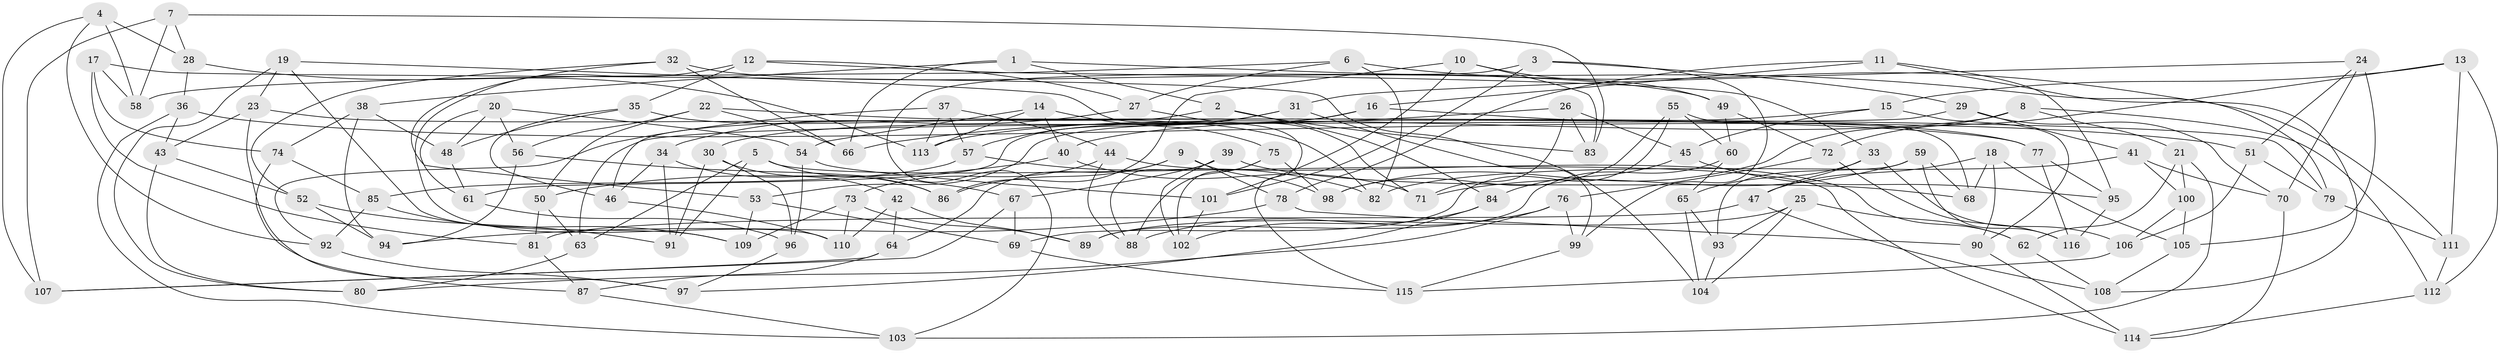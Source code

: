 // Generated by graph-tools (version 1.1) at 2025/26/03/09/25 03:26:55]
// undirected, 116 vertices, 232 edges
graph export_dot {
graph [start="1"]
  node [color=gray90,style=filled];
  1;
  2;
  3;
  4;
  5;
  6;
  7;
  8;
  9;
  10;
  11;
  12;
  13;
  14;
  15;
  16;
  17;
  18;
  19;
  20;
  21;
  22;
  23;
  24;
  25;
  26;
  27;
  28;
  29;
  30;
  31;
  32;
  33;
  34;
  35;
  36;
  37;
  38;
  39;
  40;
  41;
  42;
  43;
  44;
  45;
  46;
  47;
  48;
  49;
  50;
  51;
  52;
  53;
  54;
  55;
  56;
  57;
  58;
  59;
  60;
  61;
  62;
  63;
  64;
  65;
  66;
  67;
  68;
  69;
  70;
  71;
  72;
  73;
  74;
  75;
  76;
  77;
  78;
  79;
  80;
  81;
  82;
  83;
  84;
  85;
  86;
  87;
  88;
  89;
  90;
  91;
  92;
  93;
  94;
  95;
  96;
  97;
  98;
  99;
  100;
  101;
  102;
  103;
  104;
  105;
  106;
  107;
  108;
  109;
  110;
  111;
  112;
  113;
  114;
  115;
  116;
  1 -- 38;
  1 -- 66;
  1 -- 2;
  1 -- 79;
  2 -- 84;
  2 -- 46;
  2 -- 83;
  3 -- 103;
  3 -- 99;
  3 -- 29;
  3 -- 101;
  4 -- 58;
  4 -- 28;
  4 -- 92;
  4 -- 107;
  5 -- 63;
  5 -- 86;
  5 -- 114;
  5 -- 91;
  6 -- 111;
  6 -- 27;
  6 -- 82;
  6 -- 58;
  7 -- 107;
  7 -- 58;
  7 -- 83;
  7 -- 28;
  8 -- 113;
  8 -- 21;
  8 -- 112;
  8 -- 98;
  9 -- 98;
  9 -- 78;
  9 -- 86;
  9 -- 64;
  10 -- 49;
  10 -- 83;
  10 -- 101;
  10 -- 86;
  11 -- 78;
  11 -- 108;
  11 -- 95;
  11 -- 16;
  12 -- 27;
  12 -- 110;
  12 -- 35;
  12 -- 33;
  13 -- 72;
  13 -- 15;
  13 -- 111;
  13 -- 112;
  14 -- 54;
  14 -- 113;
  14 -- 40;
  14 -- 75;
  15 -- 45;
  15 -- 40;
  15 -- 90;
  16 -- 30;
  16 -- 53;
  16 -- 77;
  17 -- 104;
  17 -- 81;
  17 -- 74;
  17 -- 58;
  18 -- 47;
  18 -- 90;
  18 -- 105;
  18 -- 68;
  19 -- 23;
  19 -- 80;
  19 -- 109;
  19 -- 115;
  20 -- 48;
  20 -- 56;
  20 -- 61;
  20 -- 54;
  21 -- 100;
  21 -- 62;
  21 -- 103;
  22 -- 50;
  22 -- 79;
  22 -- 56;
  22 -- 66;
  23 -- 43;
  23 -- 97;
  23 -- 77;
  24 -- 31;
  24 -- 70;
  24 -- 105;
  24 -- 51;
  25 -- 104;
  25 -- 62;
  25 -- 93;
  25 -- 89;
  26 -- 83;
  26 -- 66;
  26 -- 45;
  26 -- 71;
  27 -- 34;
  27 -- 71;
  28 -- 113;
  28 -- 36;
  29 -- 41;
  29 -- 70;
  29 -- 63;
  30 -- 91;
  30 -- 42;
  30 -- 96;
  31 -- 57;
  31 -- 99;
  31 -- 61;
  32 -- 66;
  32 -- 52;
  32 -- 49;
  32 -- 53;
  33 -- 106;
  33 -- 47;
  33 -- 65;
  34 -- 91;
  34 -- 86;
  34 -- 46;
  35 -- 46;
  35 -- 82;
  35 -- 48;
  36 -- 43;
  36 -- 51;
  36 -- 103;
  37 -- 92;
  37 -- 44;
  37 -- 113;
  37 -- 57;
  38 -- 48;
  38 -- 94;
  38 -- 74;
  39 -- 68;
  39 -- 102;
  39 -- 67;
  39 -- 88;
  40 -- 50;
  40 -- 71;
  41 -- 100;
  41 -- 70;
  41 -- 82;
  42 -- 110;
  42 -- 89;
  42 -- 64;
  43 -- 80;
  43 -- 52;
  44 -- 73;
  44 -- 88;
  44 -- 62;
  45 -- 84;
  45 -- 95;
  46 -- 110;
  47 -- 108;
  47 -- 81;
  48 -- 61;
  49 -- 60;
  49 -- 72;
  50 -- 63;
  50 -- 81;
  51 -- 106;
  51 -- 79;
  52 -- 94;
  52 -- 91;
  53 -- 109;
  53 -- 69;
  54 -- 96;
  54 -- 101;
  55 -- 69;
  55 -- 98;
  55 -- 68;
  55 -- 60;
  56 -- 67;
  56 -- 94;
  57 -- 82;
  57 -- 85;
  59 -- 68;
  59 -- 116;
  59 -- 93;
  59 -- 71;
  60 -- 65;
  60 -- 89;
  61 -- 96;
  62 -- 108;
  63 -- 80;
  64 -- 107;
  64 -- 87;
  65 -- 93;
  65 -- 104;
  67 -- 107;
  67 -- 69;
  69 -- 115;
  70 -- 114;
  72 -- 116;
  72 -- 76;
  73 -- 89;
  73 -- 110;
  73 -- 109;
  74 -- 87;
  74 -- 85;
  75 -- 88;
  75 -- 102;
  75 -- 98;
  76 -- 99;
  76 -- 80;
  76 -- 88;
  77 -- 116;
  77 -- 95;
  78 -- 94;
  78 -- 90;
  79 -- 111;
  81 -- 87;
  84 -- 102;
  84 -- 97;
  85 -- 109;
  85 -- 92;
  87 -- 103;
  90 -- 114;
  92 -- 97;
  93 -- 104;
  95 -- 116;
  96 -- 97;
  99 -- 115;
  100 -- 106;
  100 -- 105;
  101 -- 102;
  105 -- 108;
  106 -- 115;
  111 -- 112;
  112 -- 114;
}
